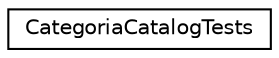 digraph "Graphical Class Hierarchy"
{
 // INTERACTIVE_SVG=YES
 // LATEX_PDF_SIZE
  edge [fontname="Helvetica",fontsize="10",labelfontname="Helvetica",labelfontsize="10"];
  node [fontname="Helvetica",fontsize="10",shape=record];
  rankdir="LR";
  Node0 [label="CategoriaCatalogTests",height=0.2,width=0.4,color="black", fillcolor="white", style="filled",URL="$classCategoriaCatalogTests.html",tooltip="Tests de la clase CategoriaCatalog"];
}
